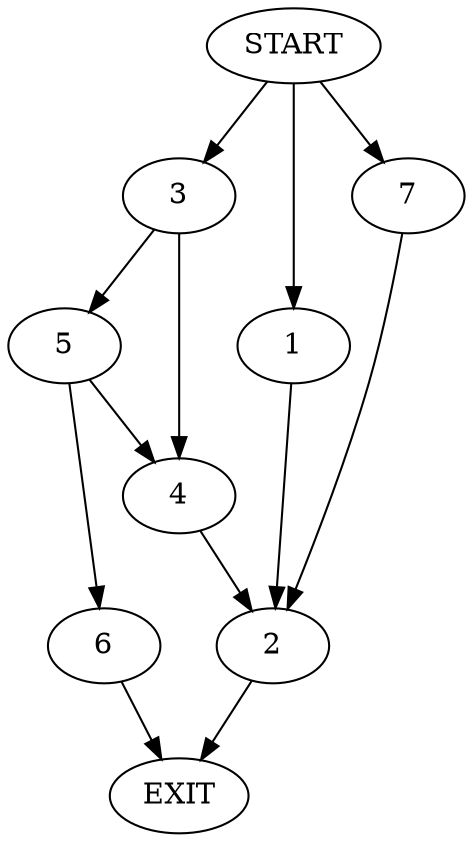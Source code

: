digraph {
0 [label="START"]
8 [label="EXIT"]
0 -> 1
1 -> 2
2 -> 8
0 -> 3
3 -> 4
3 -> 5
5 -> 6
5 -> 4
4 -> 2
6 -> 8
0 -> 7
7 -> 2
}
